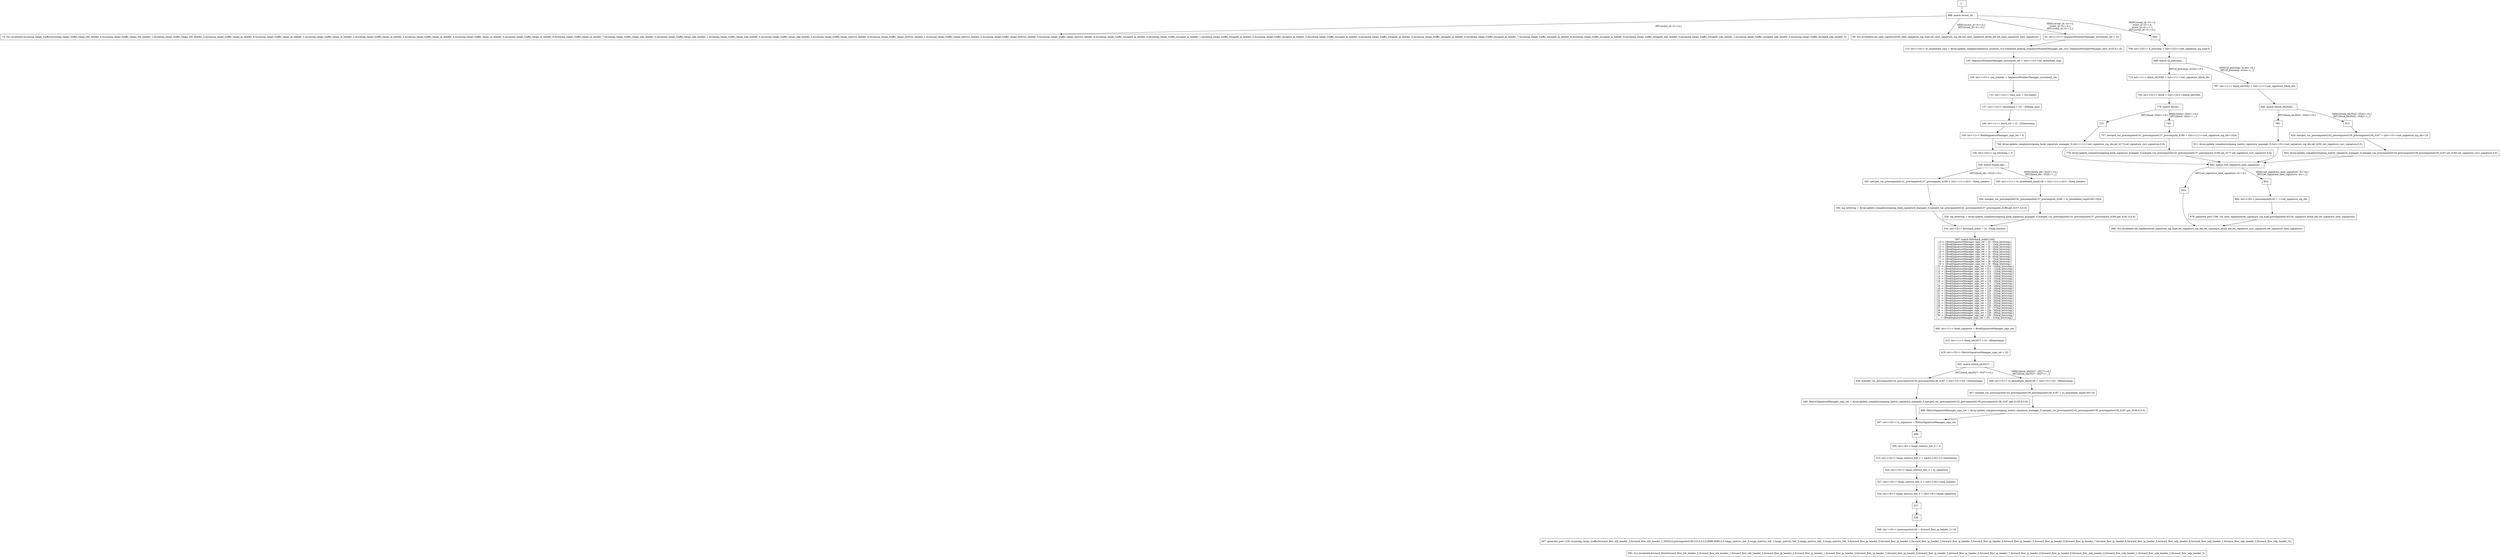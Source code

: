 digraph G {
  "1: " [shape=box, ];
  "74: Sys.invalidate.incoming_tango_traffic(incoming_tango_traffic_tango_eth_header_0,incoming_tango_traffic_tango_eth_header_1,incoming_tango_traffic_tango_eth_header_2,incoming_tango_traffic_tango_ip_header_0,incoming_tango_traffic_tango_ip_header_1,incoming_tango_traffic_tango_ip_header_2,incoming_tango_traffic_tango_ip_header_3,incoming_tango_traffic_tango_ip_header_4,incoming_tango_traffic_tango_ip_header_5,incoming_tango_traffic_tango_ip_header_6,incoming_tango_traffic_tango_ip_header_7,incoming_tango_traffic_tango_udp_header_0,incoming_tango_traffic_tango_udp_header_1,incoming_tango_traffic_tango_udp_header_2,incoming_tango_traffic_tango_udp_header_3,incoming_tango_traffic_tango_metrics_header_0,incoming_tango_traffic_tango_metrics_header_1,incoming_tango_traffic_tango_metrics_header_2,incoming_tango_traffic_tango_metrics_header_3,incoming_tango_traffic_tango_metrics_header_4,incoming_tango_traffic_encaped_ip_header_0,incoming_tango_traffic_encaped_ip_header_1,incoming_tango_traffic_encaped_ip_header_2,incoming_tango_traffic_encaped_ip_header_3,incoming_tango_traffic_encaped_ip_header_4,incoming_tango_traffic_encaped_ip_header_5,incoming_tango_traffic_encaped_ip_header_6,incoming_tango_traffic_encaped_ip_header_7,incoming_tango_traffic_encaped_ip_header_8,incoming_tango_traffic_encaped_ip_header_9,incoming_tango_traffic_encaped_udp_header_0,incoming_tango_traffic_encaped_udp_header_1,incoming_tango_traffic_encaped_udp_header_2,incoming_tango_traffic_encaped_udp_header_3);" [
  shape=box, ];
  "85: Sys.invalidate.set_next_signature(set_next_signature_sig_type,set_next_signature_sig_idx,set_next_signature_block_idx,set_next_signature_next_signature);" [
  shape=box, ];
  "91: int<<15>> SequenceNumberManager_increment_ret = 32;" [shape=box, ];
  "115: int<<16>> to_immediate_tmp = Array.update_complex(sequence_counters_0,0,combined_memop_SequenceNumberManager_get_curr_SequenceNumberManager_next_4153,0,1,0);" [
  shape=box, ];
  "120: SequenceNumberManager_increment_ret = (int<<15>>)to_immediate_tmp;" [
  shape=box, ];
  "126: int<<15>> seq_number = SequenceNumberManager_increment_ret;" [
  shape=box, ];
  "131: int<<32>> time_now = Sys.time();" [shape=box, ];
  "137: int<<12>> timestamp = [31 : 20]time_now;" [shape=box, ];
  "144: int<<1>> block_idx = [2 : 2]timestamp;" [shape=box, ];
  "150: int<<1>> BookSignatureManager_sign_ret = 0;" [shape=box, ];
  "156: int<<32>> sig_bitstring = 0;" [shape=box, ];
  "165: merged_var_precompute4141_precompute4137_precompute_4186 = (int<<11>>)[14 : 5]seq_number;" [
  shape=box, ];
  "186: sig_bitstring = Array.update_complex(outgoing_book_signature_manager_0,merged_var_precompute4141_precompute4137_precompute_4186,get_4157,0,0,0);" [
  shape=box, ];
  "195: int<<11>> to_immediate_tmp4148 = (int<<11>>)[14 : 5]seq_number;" [
  shape=box, ];
  "204: merged_var_precompute4141_precompute4137_precompute_4186 = to_immediate_tmp4148+1024;" [
  shape=box, ];
  "226: sig_bitstring = Array.update_complex(outgoing_book_signature_manager_0,merged_var_precompute4141_precompute4137_precompute_4186,get_4161,0,0,0);" [
  shape=box, ];
  "228: match (block_idx) ...
" [shape=box, ];
  "234: int<<5>> bitwhack_index = [4 : 0]seq_number;" [shape=box, ];
  "397: match (bitwhack_index) with
| 0 -> {BookSignatureManager_sign_ret = [0 : 0]sig_bitstring;}
| 1 -> {BookSignatureManager_sign_ret = [1 : 1]sig_bitstring;}
| 2 -> {BookSignatureManager_sign_ret = [2 : 2]sig_bitstring;}
| 3 -> {BookSignatureManager_sign_ret = [3 : 3]sig_bitstring;}
| 4 -> {BookSignatureManager_sign_ret = [4 : 4]sig_bitstring;}
| 5 -> {BookSignatureManager_sign_ret = [5 : 5]sig_bitstring;}
| 6 -> {BookSignatureManager_sign_ret = [6 : 6]sig_bitstring;}
| 7 -> {BookSignatureManager_sign_ret = [7 : 7]sig_bitstring;}
| 8 -> {BookSignatureManager_sign_ret = [8 : 8]sig_bitstring;}
| 9 -> {BookSignatureManager_sign_ret = [9 : 9]sig_bitstring;}
| 10 -> {BookSignatureManager_sign_ret = [10 : 10]sig_bitstring;}
| 11 -> {BookSignatureManager_sign_ret = [11 : 11]sig_bitstring;}
| 12 -> {BookSignatureManager_sign_ret = [12 : 12]sig_bitstring;}
| 13 -> {BookSignatureManager_sign_ret = [13 : 13]sig_bitstring;}
| 14 -> {BookSignatureManager_sign_ret = [14 : 14]sig_bitstring;}
| 15 -> {BookSignatureManager_sign_ret = [15 : 15]sig_bitstring;}
| 16 -> {BookSignatureManager_sign_ret = [16 : 16]sig_bitstring;}
| 17 -> {BookSignatureManager_sign_ret = [17 : 17]sig_bitstring;}
| 18 -> {BookSignatureManager_sign_ret = [18 : 18]sig_bitstring;}
| 19 -> {BookSignatureManager_sign_ret = [19 : 19]sig_bitstring;}
| 20 -> {BookSignatureManager_sign_ret = [20 : 20]sig_bitstring;}
| 21 -> {BookSignatureManager_sign_ret = [21 : 21]sig_bitstring;}
| 22 -> {BookSignatureManager_sign_ret = [22 : 22]sig_bitstring;}
| 23 -> {BookSignatureManager_sign_ret = [23 : 23]sig_bitstring;}
| 24 -> {BookSignatureManager_sign_ret = [24 : 24]sig_bitstring;}
| 25 -> {BookSignatureManager_sign_ret = [25 : 25]sig_bitstring;}
| 26 -> {BookSignatureManager_sign_ret = [26 : 26]sig_bitstring;}
| 27 -> {BookSignatureManager_sign_ret = [27 : 27]sig_bitstring;}
| 28 -> {BookSignatureManager_sign_ret = [28 : 28]sig_bitstring;}
| 29 -> {BookSignatureManager_sign_ret = [29 : 29]sig_bitstring;}
| 30 -> {BookSignatureManager_sign_ret = [30 : 30]sig_bitstring;}
| _ -> {BookSignatureManager_sign_ret = [31 : 31]sig_bitstring;}" [
  shape=box, ];
  "406: int<<1>> book_signature = BookSignatureManager_sign_ret;" [shape=box, ];
  "413: int<<1>> block_idx3527 = [4 : 4]timestamp;" [shape=box, ];
  "419: int<<32>> MetricSignatureManager_sign_ret = 32;" [shape=box, ];
  "428: merged_var_precompute4142_precompute4139_precompute4138_4187 = (int<<5>>)[3 : 0]timestamp;" [
  shape=box, ];
  "449: MetricSignatureManager_sign_ret = Array.update_complex(outgoing_metric_signature_manager_0,merged_var_precompute4142_precompute4139_precompute4138_4187,get_4165,0,0,0);" [
  shape=box, ];
  "458: int<<5>> to_immediate_tmp4149 = (int<<5>>)[3 : 0]timestamp;" [
  shape=box, ];
  "467: merged_var_precompute4142_precompute4139_precompute4138_4187 = to_immediate_tmp4149+16;" [
  shape=box, ];
  "489: MetricSignatureManager_sign_ret = Array.update_complex(outgoing_metric_signature_manager_0,merged_var_precompute4142_precompute4139_precompute4138_4187,get_4169,0,0,0);" [
  shape=box, ];
  "491: match (block_idx3527) ...
" [shape=box, ];
  "497: int<<32>> ts_signature = MetricSignatureManager_sign_ret;" [shape=box,
                                                                    ];
  "499: " [shape=box, ];
  "505: int<<8>> tango_metrics_hdr_0 = 0;" [shape=box, ];
  "515: int<<16>> tango_metrics_hdr_1 = hash<<16>>(1,timestamp);" [shape=box, ];
  "520: int<<32>> tango_metrics_hdr_2 = ts_signature;" [shape=box, ];
  "527: int<<16>> tango_metrics_hdr_3 = (int<<16>>)seq_number;" [shape=box, ];
  "534: int<<8>> tango_metrics_hdr_4 = (int<<8>>)book_signature;" [shape=box, ];
  "537: " [shape=box, ];
  "538: " [shape=box, ];
  "548: int<<16>> precompute4140 = forward_flow_ip_header_2+18;" [shape=box, ];
  "647: generate_port (128, incoming_tango_traffic(forward_flow_eth_header_0,forward_flow_eth_header_1,34525,0,precompute4140,0,0,0,0,0,0,8080,8080,0,0,tango_metrics_hdr_0,tango_metrics_hdr_1,tango_metrics_hdr_2,tango_metrics_hdr_3,tango_metrics_hdr_4,forward_flow_ip_header_0,forward_flow_ip_header_1,forward_flow_ip_header_2,forward_flow_ip_header_3,forward_flow_ip_header_4,forward_flow_ip_header_5,forward_flow_ip_header_6,forward_flow_ip_header_7,forward_flow_ip_header_8,forward_flow_ip_header_9,forward_flow_udp_header_0,forward_flow_udp_header_1,forward_flow_udp_header_2,forward_flow_udp_header_3));" [
  shape=box, ];
  "692: Sys.invalidate.forward_flow(forward_flow_eth_header_0,forward_flow_eth_header_1,forward_flow_eth_header_2,forward_flow_ip_header_0,forward_flow_ip_header_1,forward_flow_ip_header_2,forward_flow_ip_header_3,forward_flow_ip_header_4,forward_flow_ip_header_5,forward_flow_ip_header_6,forward_flow_ip_header_7,forward_flow_ip_header_8,forward_flow_ip_header_9,forward_flow_udp_header_0,forward_flow_udp_header_1,forward_flow_udp_header_2,forward_flow_udp_header_3);" [
  shape=box, ];
  "694: " [shape=box, ];
  "706: int<<32>> if_precomp = (int<<32>>)set_signature_sig_type-0;" [
  shape=box, ];
  "714: int<<1>> block_idx3540 = (int<<1>>)set_signature_block_idx;" [
  shape=box, ];
  "720: int<<32>> block = (int<<32>>)block_idx3540;" [shape=box, ];
  "723: " [shape=box, ];
  "744: Array.update_complex(outgoing_book_signature_manager_0,(int<<11>>)set_signature_sig_idx,set_4173,set_signature_curr_signature,0,0);" [
  shape=box, ];
  "746: " [shape=box, ];
  "757: merged_var_precompute4141_precompute4137_precompute_4186 = (int<<11>>)set_signature_sig_idx+1024;" [
  shape=box, ];
  "776: Array.update_complex(outgoing_book_signature_manager_0,merged_var_precompute4141_precompute4137_precompute_4186,set_4177,set_signature_curr_signature,0,0);" [
  shape=box, ];
  "779: match (block) ...
" [shape=box, ];
  "787: int<<1>> block_idx3542 = (int<<1>>)set_signature_block_idx;" [
  shape=box, ];
  "790: " [shape=box, ];
  "811: Array.update_complex(outgoing_metric_signature_manager_0,(int<<5>>)set_signature_sig_idx,set_4181,set_signature_curr_signature,0,0);" [
  shape=box, ];
  "813: " [shape=box, ];
  "824: merged_var_precompute4142_precompute4139_precompute4138_4187 = (int<<5>>)set_signature_sig_idx+16;" [
  shape=box, ];
  "843: Array.update_complex(outgoing_metric_signature_manager_0,merged_var_precompute4142_precompute4139_precompute4138_4187,set_4185,set_signature_curr_signature,0,0);" [
  shape=box, ];
  "846: match (block_idx3542) ...
" [shape=box, ];
  "848: match (if_precomp) ...
" [shape=box, ];
  "853: " [shape=box, ];
  "854: " [shape=box, ];
  "864: int<<16>> precompute4143 = 1+set_signature_sig_idx;" [shape=box, ];
  "879: generate_port (196, set_next_signature(set_signature_sig_type,precompute4143,set_signature_block_idx,set_signature_next_signature));" [
  shape=box, ];
  "882: match (set_signature_next_signature) ...
" [shape=box, ];
  "896: Sys.invalidate.set_signature(set_signature_sig_type,set_signature_sig_idx,set_signature_block_idx,set_signature_curr_signature,set_signature_next_signature);" [
  shape=box, ];
  "898: match (event_id) ...
" [shape=box, ];
  
  
  "1: " -> "898: match (event_id) ...
" [label="", ];
  "91: int<<15>> SequenceNumberManager_increment_ret = 32;" -> "115: int<<16>> to_immediate_tmp = Array.update_complex(sequence_counters_0,0,combined_memop_SequenceNumberManager_get_curr_SequenceNumberManager_next_4153,0,1,0);" [
  label="", ];
  "115: int<<16>> to_immediate_tmp = Array.update_complex(sequence_counters_0,0,combined_memop_SequenceNumberManager_get_curr_SequenceNumberManager_next_4153,0,1,0);" -> "120: SequenceNumberManager_increment_ret = (int<<15>>)to_immediate_tmp;" [
  label="", ];
  "120: SequenceNumberManager_increment_ret = (int<<15>>)to_immediate_tmp;" -> "126: int<<15>> seq_number = SequenceNumberManager_increment_ret;" [
  label="", ];
  "126: int<<15>> seq_number = SequenceNumberManager_increment_ret;" -> "131: int<<32>> time_now = Sys.time();" [
  label="", ];
  "131: int<<32>> time_now = Sys.time();" -> "137: int<<12>> timestamp = [31 : 20]time_now;" [
  label="", ];
  "137: int<<12>> timestamp = [31 : 20]time_now;" -> "144: int<<1>> block_idx = [2 : 2]timestamp;" [
  label="", ];
  "144: int<<1>> block_idx = [2 : 2]timestamp;" -> "150: int<<1>> BookSignatureManager_sign_ret = 0;" [
  label="", ];
  "150: int<<1>> BookSignatureManager_sign_ret = 0;" -> "156: int<<32>> sig_bitstring = 0;" [
  label="", ];
  "156: int<<32>> sig_bitstring = 0;" -> "228: match (block_idx) ...
" [
  label="", ];
  "165: merged_var_precompute4141_precompute4137_precompute_4186 = (int<<11>>)[14 : 5]seq_number;" -> "186: sig_bitstring = Array.update_complex(outgoing_book_signature_manager_0,merged_var_precompute4141_precompute4137_precompute_4186,get_4157,0,0,0);" [
  label="", ];
  "186: sig_bitstring = Array.update_complex(outgoing_book_signature_manager_0,merged_var_precompute4141_precompute4137_precompute_4186,get_4157,0,0,0);" -> "234: int<<5>> bitwhack_index = [4 : 0]seq_number;" [
  label="", ];
  "195: int<<11>> to_immediate_tmp4148 = (int<<11>>)[14 : 5]seq_number;" -> "204: merged_var_precompute4141_precompute4137_precompute_4186 = to_immediate_tmp4148+1024;" [
  label="", ];
  "204: merged_var_precompute4141_precompute4137_precompute_4186 = to_immediate_tmp4148+1024;" -> "226: sig_bitstring = Array.update_complex(outgoing_book_signature_manager_0,merged_var_precompute4141_precompute4137_precompute_4186,get_4161,0,0,0);" [
  label="", ];
  "226: sig_bitstring = Array.update_complex(outgoing_book_signature_manager_0,merged_var_precompute4141_precompute4137_precompute_4186,get_4161,0,0,0);" -> "234: int<<5>> bitwhack_index = [4 : 0]seq_number;" [
  label="", ];
  "228: match (block_idx) ...
" -> "165: merged_var_precompute4141_precompute4137_precompute_4186 = (int<<11>>)[14 : 5]seq_number;" [
  label="HIT{block_idx~3522==0;}", ];
  "228: match (block_idx) ...
" -> "195: int<<11>> to_immediate_tmp4148 = (int<<11>>)[14 : 5]seq_number;" [
  label="MISS{block_idx~3522==0;}
HIT{block_idx~3522==_;}", ];
  "234: int<<5>> bitwhack_index = [4 : 0]seq_number;" -> "397: match (bitwhack_index) with
| 0 -> {BookSignatureManager_sign_ret = [0 : 0]sig_bitstring;}
| 1 -> {BookSignatureManager_sign_ret = [1 : 1]sig_bitstring;}
| 2 -> {BookSignatureManager_sign_ret = [2 : 2]sig_bitstring;}
| 3 -> {BookSignatureManager_sign_ret = [3 : 3]sig_bitstring;}
| 4 -> {BookSignatureManager_sign_ret = [4 : 4]sig_bitstring;}
| 5 -> {BookSignatureManager_sign_ret = [5 : 5]sig_bitstring;}
| 6 -> {BookSignatureManager_sign_ret = [6 : 6]sig_bitstring;}
| 7 -> {BookSignatureManager_sign_ret = [7 : 7]sig_bitstring;}
| 8 -> {BookSignatureManager_sign_ret = [8 : 8]sig_bitstring;}
| 9 -> {BookSignatureManager_sign_ret = [9 : 9]sig_bitstring;}
| 10 -> {BookSignatureManager_sign_ret = [10 : 10]sig_bitstring;}
| 11 -> {BookSignatureManager_sign_ret = [11 : 11]sig_bitstring;}
| 12 -> {BookSignatureManager_sign_ret = [12 : 12]sig_bitstring;}
| 13 -> {BookSignatureManager_sign_ret = [13 : 13]sig_bitstring;}
| 14 -> {BookSignatureManager_sign_ret = [14 : 14]sig_bitstring;}
| 15 -> {BookSignatureManager_sign_ret = [15 : 15]sig_bitstring;}
| 16 -> {BookSignatureManager_sign_ret = [16 : 16]sig_bitstring;}
| 17 -> {BookSignatureManager_sign_ret = [17 : 17]sig_bitstring;}
| 18 -> {BookSignatureManager_sign_ret = [18 : 18]sig_bitstring;}
| 19 -> {BookSignatureManager_sign_ret = [19 : 19]sig_bitstring;}
| 20 -> {BookSignatureManager_sign_ret = [20 : 20]sig_bitstring;}
| 21 -> {BookSignatureManager_sign_ret = [21 : 21]sig_bitstring;}
| 22 -> {BookSignatureManager_sign_ret = [22 : 22]sig_bitstring;}
| 23 -> {BookSignatureManager_sign_ret = [23 : 23]sig_bitstring;}
| 24 -> {BookSignatureManager_sign_ret = [24 : 24]sig_bitstring;}
| 25 -> {BookSignatureManager_sign_ret = [25 : 25]sig_bitstring;}
| 26 -> {BookSignatureManager_sign_ret = [26 : 26]sig_bitstring;}
| 27 -> {BookSignatureManager_sign_ret = [27 : 27]sig_bitstring;}
| 28 -> {BookSignatureManager_sign_ret = [28 : 28]sig_bitstring;}
| 29 -> {BookSignatureManager_sign_ret = [29 : 29]sig_bitstring;}
| 30 -> {BookSignatureManager_sign_ret = [30 : 30]sig_bitstring;}
| _ -> {BookSignatureManager_sign_ret = [31 : 31]sig_bitstring;}" [
  label="", ];
  "397: match (bitwhack_index) with
| 0 -> {BookSignatureManager_sign_ret = [0 : 0]sig_bitstring;}
| 1 -> {BookSignatureManager_sign_ret = [1 : 1]sig_bitstring;}
| 2 -> {BookSignatureManager_sign_ret = [2 : 2]sig_bitstring;}
| 3 -> {BookSignatureManager_sign_ret = [3 : 3]sig_bitstring;}
| 4 -> {BookSignatureManager_sign_ret = [4 : 4]sig_bitstring;}
| 5 -> {BookSignatureManager_sign_ret = [5 : 5]sig_bitstring;}
| 6 -> {BookSignatureManager_sign_ret = [6 : 6]sig_bitstring;}
| 7 -> {BookSignatureManager_sign_ret = [7 : 7]sig_bitstring;}
| 8 -> {BookSignatureManager_sign_ret = [8 : 8]sig_bitstring;}
| 9 -> {BookSignatureManager_sign_ret = [9 : 9]sig_bitstring;}
| 10 -> {BookSignatureManager_sign_ret = [10 : 10]sig_bitstring;}
| 11 -> {BookSignatureManager_sign_ret = [11 : 11]sig_bitstring;}
| 12 -> {BookSignatureManager_sign_ret = [12 : 12]sig_bitstring;}
| 13 -> {BookSignatureManager_sign_ret = [13 : 13]sig_bitstring;}
| 14 -> {BookSignatureManager_sign_ret = [14 : 14]sig_bitstring;}
| 15 -> {BookSignatureManager_sign_ret = [15 : 15]sig_bitstring;}
| 16 -> {BookSignatureManager_sign_ret = [16 : 16]sig_bitstring;}
| 17 -> {BookSignatureManager_sign_ret = [17 : 17]sig_bitstring;}
| 18 -> {BookSignatureManager_sign_ret = [18 : 18]sig_bitstring;}
| 19 -> {BookSignatureManager_sign_ret = [19 : 19]sig_bitstring;}
| 20 -> {BookSignatureManager_sign_ret = [20 : 20]sig_bitstring;}
| 21 -> {BookSignatureManager_sign_ret = [21 : 21]sig_bitstring;}
| 22 -> {BookSignatureManager_sign_ret = [22 : 22]sig_bitstring;}
| 23 -> {BookSignatureManager_sign_ret = [23 : 23]sig_bitstring;}
| 24 -> {BookSignatureManager_sign_ret = [24 : 24]sig_bitstring;}
| 25 -> {BookSignatureManager_sign_ret = [25 : 25]sig_bitstring;}
| 26 -> {BookSignatureManager_sign_ret = [26 : 26]sig_bitstring;}
| 27 -> {BookSignatureManager_sign_ret = [27 : 27]sig_bitstring;}
| 28 -> {BookSignatureManager_sign_ret = [28 : 28]sig_bitstring;}
| 29 -> {BookSignatureManager_sign_ret = [29 : 29]sig_bitstring;}
| 30 -> {BookSignatureManager_sign_ret = [30 : 30]sig_bitstring;}
| _ -> {BookSignatureManager_sign_ret = [31 : 31]sig_bitstring;}" -> "406: int<<1>> book_signature = BookSignatureManager_sign_ret;" [
  label="", ];
  "406: int<<1>> book_signature = BookSignatureManager_sign_ret;" -> "413: int<<1>> block_idx3527 = [4 : 4]timestamp;" [
  label="", ];
  "413: int<<1>> block_idx3527 = [4 : 4]timestamp;" -> "419: int<<32>> MetricSignatureManager_sign_ret = 32;" [
  label="", ];
  "419: int<<32>> MetricSignatureManager_sign_ret = 32;" -> "491: match (block_idx3527) ...
" [
  label="", ];
  "428: merged_var_precompute4142_precompute4139_precompute4138_4187 = (int<<5>>)[3 : 0]timestamp;" -> "449: MetricSignatureManager_sign_ret = Array.update_complex(outgoing_metric_signature_manager_0,merged_var_precompute4142_precompute4139_precompute4138_4187,get_4165,0,0,0);" [
  label="", ];
  "449: MetricSignatureManager_sign_ret = Array.update_complex(outgoing_metric_signature_manager_0,merged_var_precompute4142_precompute4139_precompute4138_4187,get_4165,0,0,0);" -> "497: int<<32>> ts_signature = MetricSignatureManager_sign_ret;" [
  label="", ];
  "458: int<<5>> to_immediate_tmp4149 = (int<<5>>)[3 : 0]timestamp;" -> "467: merged_var_precompute4142_precompute4139_precompute4138_4187 = to_immediate_tmp4149+16;" [
  label="", ];
  "467: merged_var_precompute4142_precompute4139_precompute4138_4187 = to_immediate_tmp4149+16;" -> "489: MetricSignatureManager_sign_ret = Array.update_complex(outgoing_metric_signature_manager_0,merged_var_precompute4142_precompute4139_precompute4138_4187,get_4169,0,0,0);" [
  label="", ];
  "489: MetricSignatureManager_sign_ret = Array.update_complex(outgoing_metric_signature_manager_0,merged_var_precompute4142_precompute4139_precompute4138_4187,get_4169,0,0,0);" -> "497: int<<32>> ts_signature = MetricSignatureManager_sign_ret;" [
  label="", ];
  "491: match (block_idx3527) ...
" -> "428: merged_var_precompute4142_precompute4139_precompute4138_4187 = (int<<5>>)[3 : 0]timestamp;" [
  label="HIT{block_idx3527~3527==0;}", ];
  "491: match (block_idx3527) ...
" -> "458: int<<5>> to_immediate_tmp4149 = (int<<5>>)[3 : 0]timestamp;" [
  label="MISS{block_idx3527~3527==0;}
HIT{block_idx3527~3527==_;}", ];
  "497: int<<32>> ts_signature = MetricSignatureManager_sign_ret;" -> "499: " [
  label="", ];
  "499: " -> "505: int<<8>> tango_metrics_hdr_0 = 0;" [label="", ];
  "505: int<<8>> tango_metrics_hdr_0 = 0;" -> "515: int<<16>> tango_metrics_hdr_1 = hash<<16>>(1,timestamp);" [
  label="", ];
  "515: int<<16>> tango_metrics_hdr_1 = hash<<16>>(1,timestamp);" -> "520: int<<32>> tango_metrics_hdr_2 = ts_signature;" [
  label="", ];
  "520: int<<32>> tango_metrics_hdr_2 = ts_signature;" -> "527: int<<16>> tango_metrics_hdr_3 = (int<<16>>)seq_number;" [
  label="", ];
  "527: int<<16>> tango_metrics_hdr_3 = (int<<16>>)seq_number;" -> "534: int<<8>> tango_metrics_hdr_4 = (int<<8>>)book_signature;" [
  label="", ];
  "534: int<<8>> tango_metrics_hdr_4 = (int<<8>>)book_signature;" -> "537: " [
  label="", ];
  "537: " -> "538: " [label="", ];
  "538: " -> "548: int<<16>> precompute4140 = forward_flow_ip_header_2+18;" [
  label="", ];
  "548: int<<16>> precompute4140 = forward_flow_ip_header_2+18;" -> "647: generate_port (128, incoming_tango_traffic(forward_flow_eth_header_0,forward_flow_eth_header_1,34525,0,precompute4140,0,0,0,0,0,0,8080,8080,0,0,tango_metrics_hdr_0,tango_metrics_hdr_1,tango_metrics_hdr_2,tango_metrics_hdr_3,tango_metrics_hdr_4,forward_flow_ip_header_0,forward_flow_ip_header_1,forward_flow_ip_header_2,forward_flow_ip_header_3,forward_flow_ip_header_4,forward_flow_ip_header_5,forward_flow_ip_header_6,forward_flow_ip_header_7,forward_flow_ip_header_8,forward_flow_ip_header_9,forward_flow_udp_header_0,forward_flow_udp_header_1,forward_flow_udp_header_2,forward_flow_udp_header_3));" [
  label="", ];
  "647: generate_port (128, incoming_tango_traffic(forward_flow_eth_header_0,forward_flow_eth_header_1,34525,0,precompute4140,0,0,0,0,0,0,8080,8080,0,0,tango_metrics_hdr_0,tango_metrics_hdr_1,tango_metrics_hdr_2,tango_metrics_hdr_3,tango_metrics_hdr_4,forward_flow_ip_header_0,forward_flow_ip_header_1,forward_flow_ip_header_2,forward_flow_ip_header_3,forward_flow_ip_header_4,forward_flow_ip_header_5,forward_flow_ip_header_6,forward_flow_ip_header_7,forward_flow_ip_header_8,forward_flow_ip_header_9,forward_flow_udp_header_0,forward_flow_udp_header_1,forward_flow_udp_header_2,forward_flow_udp_header_3));" -> "692: Sys.invalidate.forward_flow(forward_flow_eth_header_0,forward_flow_eth_header_1,forward_flow_eth_header_2,forward_flow_ip_header_0,forward_flow_ip_header_1,forward_flow_ip_header_2,forward_flow_ip_header_3,forward_flow_ip_header_4,forward_flow_ip_header_5,forward_flow_ip_header_6,forward_flow_ip_header_7,forward_flow_ip_header_8,forward_flow_ip_header_9,forward_flow_udp_header_0,forward_flow_udp_header_1,forward_flow_udp_header_2,forward_flow_udp_header_3);" [
  label="", ];
  "694: " -> "706: int<<32>> if_precomp = (int<<32>>)set_signature_sig_type-0;" [
  label="", ];
  "706: int<<32>> if_precomp = (int<<32>>)set_signature_sig_type-0;" -> "848: match (if_precomp) ...
" [
  label="", ];
  "714: int<<1>> block_idx3540 = (int<<1>>)set_signature_block_idx;" -> "720: int<<32>> block = (int<<32>>)block_idx3540;" [
  label="", ];
  "720: int<<32>> block = (int<<32>>)block_idx3540;" -> "779: match (block) ...
" [
  label="", ];
  "723: " -> "744: Array.update_complex(outgoing_book_signature_manager_0,(int<<11>>)set_signature_sig_idx,set_4173,set_signature_curr_signature,0,0);" [
  label="", ];
  "744: Array.update_complex(outgoing_book_signature_manager_0,(int<<11>>)set_signature_sig_idx,set_4173,set_signature_curr_signature,0,0);" -> "882: match (set_signature_next_signature) ...
" [
  label="", ];
  "746: " -> "757: merged_var_precompute4141_precompute4137_precompute_4186 = (int<<11>>)set_signature_sig_idx+1024;" [
  label="", ];
  "757: merged_var_precompute4141_precompute4137_precompute_4186 = (int<<11>>)set_signature_sig_idx+1024;" -> "776: Array.update_complex(outgoing_book_signature_manager_0,merged_var_precompute4141_precompute4137_precompute_4186,set_4177,set_signature_curr_signature,0,0);" [
  label="", ];
  "776: Array.update_complex(outgoing_book_signature_manager_0,merged_var_precompute4141_precompute4137_precompute_4186,set_4177,set_signature_curr_signature,0,0);" -> "882: match (set_signature_next_signature) ...
" [
  label="", ];
  "779: match (block) ...
" -> "723: " [label="HIT{block~3541==0;}", ];
  "779: match (block) ...
" -> "746: " [label="MISS{block~3541==0;}
HIT{block~3541==_;}",
                                        ];
  "787: int<<1>> block_idx3542 = (int<<1>>)set_signature_block_idx;" -> "846: match (block_idx3542) ...
" [
  label="", ];
  "790: " -> "811: Array.update_complex(outgoing_metric_signature_manager_0,(int<<5>>)set_signature_sig_idx,set_4181,set_signature_curr_signature,0,0);" [
  label="", ];
  "811: Array.update_complex(outgoing_metric_signature_manager_0,(int<<5>>)set_signature_sig_idx,set_4181,set_signature_curr_signature,0,0);" -> "882: match (set_signature_next_signature) ...
" [
  label="", ];
  "813: " -> "824: merged_var_precompute4142_precompute4139_precompute4138_4187 = (int<<5>>)set_signature_sig_idx+16;" [
  label="", ];
  "824: merged_var_precompute4142_precompute4139_precompute4138_4187 = (int<<5>>)set_signature_sig_idx+16;" -> "843: Array.update_complex(outgoing_metric_signature_manager_0,merged_var_precompute4142_precompute4139_precompute4138_4187,set_4185,set_signature_curr_signature,0,0);" [
  label="", ];
  "843: Array.update_complex(outgoing_metric_signature_manager_0,merged_var_precompute4142_precompute4139_precompute4138_4187,set_4185,set_signature_curr_signature,0,0);" -> "882: match (set_signature_next_signature) ...
" [
  label="", ];
  "846: match (block_idx3542) ...
" -> "790: " [label="HIT{block_idx3542~3542==0;}",
                                                ];
  "846: match (block_idx3542) ...
" -> "813: " [label="MISS{block_idx3542~3542==0;}
HIT{block_idx3542~3542==_;}",
                                                ];
  "848: match (if_precomp) ...
" -> "714: int<<1>> block_idx3540 = (int<<1>>)set_signature_block_idx;" [
  label="HIT{if_precomp~4144==0;}", ];
  "848: match (if_precomp) ...
" -> "787: int<<1>> block_idx3542 = (int<<1>>)set_signature_block_idx;" [
  label="MISS{if_precomp~4144==0;}
HIT{if_precomp~4144==_;}", ];
  "853: " -> "896: Sys.invalidate.set_signature(set_signature_sig_type,set_signature_sig_idx,set_signature_block_idx,set_signature_curr_signature,set_signature_next_signature);" [
  label="", ];
  "854: " -> "864: int<<16>> precompute4143 = 1+set_signature_sig_idx;" [
  label="", ];
  "864: int<<16>> precompute4143 = 1+set_signature_sig_idx;" -> "879: generate_port (196, set_next_signature(set_signature_sig_type,precompute4143,set_signature_block_idx,set_signature_next_signature));" [
  label="", ];
  "879: generate_port (196, set_next_signature(set_signature_sig_type,precompute4143,set_signature_block_idx,set_signature_next_signature));" -> "896: Sys.invalidate.set_signature(set_signature_sig_type,set_signature_sig_idx,set_signature_block_idx,set_signature_curr_signature,set_signature_next_signature);" [
  label="", ];
  "882: match (set_signature_next_signature) ...
" -> "853: " [label="HIT{set_signature_next_signature~0==0;}",
                                                               ];
  "882: match (set_signature_next_signature) ...
" -> "854: " [label="MISS{set_signature_next_signature~0==0;}
HIT{set_signature_next_signature~0==_;}",
                                                               ];
  "898: match (event_id) ...
" -> "74: Sys.invalidate.incoming_tango_traffic(incoming_tango_traffic_tango_eth_header_0,incoming_tango_traffic_tango_eth_header_1,incoming_tango_traffic_tango_eth_header_2,incoming_tango_traffic_tango_ip_header_0,incoming_tango_traffic_tango_ip_header_1,incoming_tango_traffic_tango_ip_header_2,incoming_tango_traffic_tango_ip_header_3,incoming_tango_traffic_tango_ip_header_4,incoming_tango_traffic_tango_ip_header_5,incoming_tango_traffic_tango_ip_header_6,incoming_tango_traffic_tango_ip_header_7,incoming_tango_traffic_tango_udp_header_0,incoming_tango_traffic_tango_udp_header_1,incoming_tango_traffic_tango_udp_header_2,incoming_tango_traffic_tango_udp_header_3,incoming_tango_traffic_tango_metrics_header_0,incoming_tango_traffic_tango_metrics_header_1,incoming_tango_traffic_tango_metrics_header_2,incoming_tango_traffic_tango_metrics_header_3,incoming_tango_traffic_tango_metrics_header_4,incoming_tango_traffic_encaped_ip_header_0,incoming_tango_traffic_encaped_ip_header_1,incoming_tango_traffic_encaped_ip_header_2,incoming_tango_traffic_encaped_ip_header_3,incoming_tango_traffic_encaped_ip_header_4,incoming_tango_traffic_encaped_ip_header_5,incoming_tango_traffic_encaped_ip_header_6,incoming_tango_traffic_encaped_ip_header_7,incoming_tango_traffic_encaped_ip_header_8,incoming_tango_traffic_encaped_ip_header_9,incoming_tango_traffic_encaped_udp_header_0,incoming_tango_traffic_encaped_udp_header_1,incoming_tango_traffic_encaped_udp_header_2,incoming_tango_traffic_encaped_udp_header_3);" [
  label="HIT{event_id~0==2;}", ];
  "898: match (event_id) ...
" -> "85: Sys.invalidate.set_next_signature(set_next_signature_sig_type,set_next_signature_sig_idx,set_next_signature_block_idx,set_next_signature_next_signature);" [
  label="MISS{event_id~0==2;}
HIT{event_id~0==4;}", ];
  "898: match (event_id) ...
" -> "91: int<<15>> SequenceNumberManager_increment_ret = 32;" [
  label="MISS{event_id~0==2;
event_id~0==4;}
HIT{event_id~0==1;}", ];
  "898: match (event_id) ...
" -> "694: " [label="MISS{event_id~0==2;
event_id~0==4;
event_id~0==1;}
HIT{event_id~0==3;}",
                                           ];
  
  }